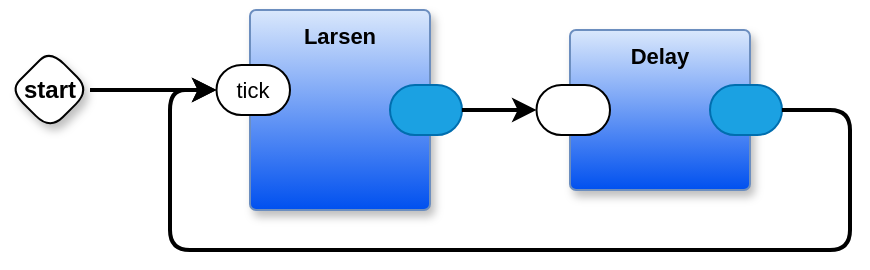 <mxfile version="24.7.5" pages="2">
  <diagram name="main" id="vdV72FHW6scpRiuXRKxx">
    <mxGraphModel dx="1140" dy="707" grid="1" gridSize="10" guides="1" tooltips="1" connect="1" arrows="1" fold="1" page="1" pageScale="1" pageWidth="1100" pageHeight="850" math="0" shadow="0">
      <root>
        <mxCell id="0" />
        <mxCell id="1" parent="0" />
        <mxCell id="z_RlsAV90lugBiamIVYU-6" style="edgeStyle=orthogonalEdgeStyle;rounded=1;orthogonalLoop=1;jettySize=auto;html=1;exitX=1;exitY=0.5;exitDx=0;exitDy=0;exitPerimeter=0;strokeWidth=2;curved=0;entryX=0;entryY=0.5;entryDx=0;entryDy=0;entryPerimeter=0;" parent="1" source="z_RlsAV90lugBiamIVYU-1" target="z_RlsAV90lugBiamIVYU-8" edge="1">
          <mxGeometry relative="1" as="geometry" />
        </mxCell>
        <mxCell id="z_RlsAV90lugBiamIVYU-1" value="start" style="rhombus;whiteSpace=wrap;html=1;rounded=1;fontStyle=1;glass=0;sketch=0;fontSize=12;points=[[0,0.5,0,0,0],[0.5,0,0,0,0],[0.5,1,0,0,0],[1,0.5,0,0,0]];shadow=1;fontFamily=Helvetica;fontColor=default;" parent="1" vertex="1">
          <mxGeometry x="40" y="120" width="40" height="40" as="geometry" />
        </mxCell>
        <mxCell id="z_RlsAV90lugBiamIVYU-2" value="Delay" style="rounded=1;whiteSpace=wrap;html=1;container=1;recursiveResize=0;verticalAlign=top;arcSize=6;fontStyle=1;autosize=0;points=[];absoluteArcSize=1;shadow=1;strokeColor=#6c8ebf;fillColor=#dae8fc;fontFamily=Helvetica;fontSize=11;gradientColor=#0050EF;fontColor=default;" parent="1" vertex="1">
          <mxGeometry x="320" y="110" width="90" height="80" as="geometry">
            <mxRectangle x="-98" y="-1230" width="99" height="26" as="alternateBounds" />
          </mxGeometry>
        </mxCell>
        <mxCell id="z_RlsAV90lugBiamIVYU-3" value="" style="rounded=1;whiteSpace=wrap;html=1;sketch=0;points=[[0,0.5,0,0,0],[1,0.5,0,0,0]];arcSize=50;fontFamily=Helvetica;fontSize=11;fontColor=default;" parent="z_RlsAV90lugBiamIVYU-2" vertex="1">
          <mxGeometry x="-16.75" y="27.5" width="36.75" height="25" as="geometry" />
        </mxCell>
        <mxCell id="z_RlsAV90lugBiamIVYU-4" value="" style="rounded=1;whiteSpace=wrap;html=1;sketch=0;points=[[0,0.5,0,0,0],[1,0.5,0,0,0]];fillColor=#1ba1e2;fontColor=#ffffff;strokeColor=#006EAF;arcSize=50;fontFamily=Helvetica;fontSize=11;" parent="z_RlsAV90lugBiamIVYU-2" vertex="1">
          <mxGeometry x="70" y="27.5" width="36" height="25" as="geometry" />
        </mxCell>
        <mxCell id="z_RlsAV90lugBiamIVYU-7" value="Larsen" style="rounded=1;whiteSpace=wrap;html=1;container=1;recursiveResize=0;verticalAlign=top;arcSize=6;fontStyle=1;autosize=0;points=[];absoluteArcSize=1;shadow=1;strokeColor=#6c8ebf;fillColor=#dae8fc;fontFamily=Helvetica;fontSize=11;gradientColor=#0050EF;fontColor=default;" parent="1" vertex="1">
          <mxGeometry x="160" y="100" width="90" height="100" as="geometry">
            <mxRectangle x="-98" y="-1230" width="99" height="26" as="alternateBounds" />
          </mxGeometry>
        </mxCell>
        <mxCell id="z_RlsAV90lugBiamIVYU-8" value="tick" style="rounded=1;whiteSpace=wrap;html=1;sketch=0;points=[[0,0.5,0,0,0],[1,0.5,0,0,0]];arcSize=50;fontFamily=Helvetica;fontSize=11;fontColor=default;" parent="z_RlsAV90lugBiamIVYU-7" vertex="1">
          <mxGeometry x="-16.75" y="27.5" width="36.75" height="25" as="geometry" />
        </mxCell>
        <mxCell id="9XuPy-yzw9BXAMB755ca-12" value="" style="rounded=1;whiteSpace=wrap;html=1;sketch=0;points=[[0,0.5,0,0,0],[1,0.5,0,0,0]];fillColor=#1ba1e2;fontColor=#ffffff;strokeColor=#006EAF;arcSize=50;fontFamily=Helvetica;fontSize=11;" vertex="1" parent="z_RlsAV90lugBiamIVYU-7">
          <mxGeometry x="70" y="37.5" width="36" height="25" as="geometry" />
        </mxCell>
        <mxCell id="z_RlsAV90lugBiamIVYU-11" style="edgeStyle=orthogonalEdgeStyle;rounded=1;orthogonalLoop=1;jettySize=auto;html=1;exitX=1;exitY=0.5;exitDx=0;exitDy=0;exitPerimeter=0;strokeWidth=2;curved=0;" parent="1" source="z_RlsAV90lugBiamIVYU-4" target="z_RlsAV90lugBiamIVYU-8" edge="1">
          <mxGeometry relative="1" as="geometry">
            <Array as="points">
              <mxPoint x="460" y="150" />
              <mxPoint x="460" y="220" />
              <mxPoint x="120" y="220" />
              <mxPoint x="120" y="140" />
            </Array>
          </mxGeometry>
        </mxCell>
        <mxCell id="ZWu5ie66i4GKL29yOKYd-1" style="edgeStyle=orthogonalEdgeStyle;rounded=1;orthogonalLoop=1;jettySize=auto;html=1;exitX=1;exitY=0.5;exitDx=0;exitDy=0;exitPerimeter=0;entryX=0;entryY=0.5;entryDx=0;entryDy=0;entryPerimeter=0;curved=0;strokeWidth=2;" edge="1" parent="1" source="9XuPy-yzw9BXAMB755ca-12" target="z_RlsAV90lugBiamIVYU-3">
          <mxGeometry relative="1" as="geometry" />
        </mxCell>
      </root>
    </mxGraphModel>
  </diagram>
  <diagram name="Larsen" id="JZWW65h0xSYiLv_BeMSM">
    <mxGraphModel dx="1140" dy="707" grid="1" gridSize="10" guides="1" tooltips="1" connect="1" arrows="1" fold="1" page="1" pageScale="1" pageWidth="1100" pageHeight="850" math="0" shadow="0">
      <root>
        <mxCell id="q5L2Nz16qo5Y1Yb_iNLw-0" />
        <mxCell id="q5L2Nz16qo5Y1Yb_iNLw-1" parent="q5L2Nz16qo5Y1Yb_iNLw-0" />
        <mxCell id="q5L2Nz16qo5Y1Yb_iNLw-2" style="edgeStyle=orthogonalEdgeStyle;rounded=1;orthogonalLoop=1;jettySize=auto;html=1;exitX=1;exitY=0.5;exitDx=0;exitDy=0;exitPerimeter=0;strokeWidth=2;curved=0;entryX=0;entryY=0.5;entryDx=0;entryDy=0;entryPerimeter=0;" edge="1" parent="q5L2Nz16qo5Y1Yb_iNLw-1" source="q5L2Nz16qo5Y1Yb_iNLw-3" target="q5L2Nz16qo5Y1Yb_iNLw-10">
          <mxGeometry relative="1" as="geometry">
            <mxPoint x="143.25" y="140" as="targetPoint" />
          </mxGeometry>
        </mxCell>
        <mxCell id="q5L2Nz16qo5Y1Yb_iNLw-3" value="tick" style="rhombus;whiteSpace=wrap;html=1;rounded=1;fontStyle=1;glass=0;sketch=0;fontSize=12;points=[[0,0.5,0,0,0],[0.5,0,0,0,0],[0.5,1,0,0,0],[1,0.5,0,0,0]];shadow=1;fontFamily=Helvetica;fontColor=default;" vertex="1" parent="q5L2Nz16qo5Y1Yb_iNLw-1">
          <mxGeometry x="40" y="120" width="40" height="40" as="geometry" />
        </mxCell>
        <mxCell id="q5L2Nz16qo5Y1Yb_iNLw-9" value="Count" style="rounded=1;whiteSpace=wrap;html=1;container=1;recursiveResize=0;verticalAlign=top;arcSize=6;fontStyle=1;autosize=0;points=[];absoluteArcSize=1;shadow=1;strokeColor=#6c8ebf;fillColor=#dae8fc;fontFamily=Helvetica;fontSize=11;gradientColor=#0050EF;fontColor=default;" vertex="1" parent="q5L2Nz16qo5Y1Yb_iNLw-1">
          <mxGeometry x="360" y="100" width="90" height="100" as="geometry">
            <mxRectangle x="-98" y="-1230" width="99" height="26" as="alternateBounds" />
          </mxGeometry>
        </mxCell>
        <mxCell id="q5L2Nz16qo5Y1Yb_iNLw-10" value="adv" style="rounded=1;whiteSpace=wrap;html=1;sketch=0;points=[[0,0.5,0,0,0],[1,0.5,0,0,0]];arcSize=50;fontFamily=Helvetica;fontSize=11;fontColor=default;" vertex="1" parent="q5L2Nz16qo5Y1Yb_iNLw-9">
          <mxGeometry x="-16.75" y="27.5" width="36.75" height="25" as="geometry" />
        </mxCell>
        <mxCell id="q5L2Nz16qo5Y1Yb_iNLw-11" value="" style="rounded=1;whiteSpace=wrap;html=1;sketch=0;points=[[0,0.5,0,0,0],[1,0.5,0,0,0]];fillColor=#1ba1e2;fontColor=#ffffff;strokeColor=#006EAF;arcSize=50;fontFamily=Helvetica;fontSize=11;" vertex="1" parent="q5L2Nz16qo5Y1Yb_iNLw-9">
          <mxGeometry x="70" y="27.5" width="36" height="25" as="geometry" />
        </mxCell>
        <mxCell id="q5L2Nz16qo5Y1Yb_iNLw-12" value="rev" style="rounded=1;whiteSpace=wrap;html=1;sketch=0;points=[[0,0.5,0,0,0],[1,0.5,0,0,0]];arcSize=50;fontFamily=Helvetica;fontSize=11;fontColor=default;" vertex="1" parent="q5L2Nz16qo5Y1Yb_iNLw-9">
          <mxGeometry x="-16.75" y="60" width="36.75" height="25" as="geometry" />
        </mxCell>
        <mxCell id="q5L2Nz16qo5Y1Yb_iNLw-14" value="Reverser" style="rounded=1;whiteSpace=wrap;html=1;container=1;recursiveResize=0;verticalAlign=top;arcSize=6;fontStyle=1;autosize=0;points=[];absoluteArcSize=1;shadow=1;strokeColor=#6c8ebf;fillColor=#dae8fc;fontFamily=Helvetica;fontSize=11;gradientColor=#0050EF;fontColor=default;" vertex="1" parent="q5L2Nz16qo5Y1Yb_iNLw-1">
          <mxGeometry x="360" y="280" width="106.75" height="90" as="geometry">
            <mxRectangle x="-98" y="-1230" width="99" height="26" as="alternateBounds" />
          </mxGeometry>
        </mxCell>
        <mxCell id="q5L2Nz16qo5Y1Yb_iNLw-15" value="J" style="rounded=1;whiteSpace=wrap;html=1;sketch=0;points=[[0,0.5,0,0,0],[1,0.5,0,0,0]];arcSize=50;fontFamily=Helvetica;fontSize=11;fontColor=default;" vertex="1" parent="q5L2Nz16qo5Y1Yb_iNLw-14">
          <mxGeometry x="70" y="27.5" width="36.75" height="25" as="geometry" />
        </mxCell>
        <mxCell id="q5L2Nz16qo5Y1Yb_iNLw-16" value="" style="rounded=1;whiteSpace=wrap;html=1;sketch=0;points=[[0,0.5,0,0,0],[1,0.5,0,0,0]];fillColor=#1ba1e2;fontColor=#ffffff;strokeColor=#006EAF;arcSize=50;fontFamily=Helvetica;fontSize=11;" vertex="1" parent="q5L2Nz16qo5Y1Yb_iNLw-14">
          <mxGeometry x="-10" y="27.5" width="36" height="25" as="geometry" />
        </mxCell>
        <mxCell id="q5L2Nz16qo5Y1Yb_iNLw-17" value="K" style="rounded=1;whiteSpace=wrap;html=1;sketch=0;points=[[0,0.5,0,0,0],[1,0.5,0,0,0]];arcSize=50;fontFamily=Helvetica;fontSize=11;fontColor=default;" vertex="1" parent="q5L2Nz16qo5Y1Yb_iNLw-14">
          <mxGeometry x="70" y="55" width="36.75" height="25" as="geometry" />
        </mxCell>
        <mxCell id="q5L2Nz16qo5Y1Yb_iNLw-18" style="edgeStyle=orthogonalEdgeStyle;rounded=1;orthogonalLoop=1;jettySize=auto;html=1;exitX=0;exitY=0.5;exitDx=0;exitDy=0;exitPerimeter=0;entryX=0;entryY=0.5;entryDx=0;entryDy=0;entryPerimeter=0;curved=0;strokeWidth=2;" edge="1" parent="q5L2Nz16qo5Y1Yb_iNLw-1" source="q5L2Nz16qo5Y1Yb_iNLw-16" target="q5L2Nz16qo5Y1Yb_iNLw-12">
          <mxGeometry relative="1" as="geometry">
            <Array as="points">
              <mxPoint x="310" y="320" />
              <mxPoint x="310" y="173" />
            </Array>
          </mxGeometry>
        </mxCell>
        <mxCell id="q5L2Nz16qo5Y1Yb_iNLw-19" value="Decode" style="rounded=1;whiteSpace=wrap;html=1;container=1;recursiveResize=0;verticalAlign=top;arcSize=6;fontStyle=1;autosize=0;points=[];absoluteArcSize=1;shadow=1;strokeColor=#6c8ebf;fillColor=#dae8fc;fontFamily=Helvetica;fontSize=11;gradientColor=#0050EF;fontColor=default;" vertex="1" parent="q5L2Nz16qo5Y1Yb_iNLw-1">
          <mxGeometry x="530" y="100" width="480" height="127.5" as="geometry">
            <mxRectangle x="-98" y="-1230" width="99" height="26" as="alternateBounds" />
          </mxGeometry>
        </mxCell>
        <mxCell id="q5L2Nz16qo5Y1Yb_iNLw-20" value="N" style="rounded=1;whiteSpace=wrap;html=1;sketch=0;points=[[0,0.5,0,0,0],[1,0.5,0,0,0]];arcSize=50;fontFamily=Helvetica;fontSize=11;fontColor=default;" vertex="1" parent="q5L2Nz16qo5Y1Yb_iNLw-19">
          <mxGeometry x="-16.75" y="27.5" width="36.75" height="25" as="geometry" />
        </mxCell>
        <mxCell id="q5L2Nz16qo5Y1Yb_iNLw-21" value="8" style="rounded=1;whiteSpace=wrap;html=1;sketch=0;points=[[0,0.5,0,0,0],[1,0.5,0,0,0]];fillColor=#1ba1e2;fontColor=#ffffff;strokeColor=#006EAF;arcSize=50;fontFamily=Helvetica;fontSize=11;" vertex="1" parent="q5L2Nz16qo5Y1Yb_iNLw-19">
          <mxGeometry x="388" y="100" width="36" height="25" as="geometry" />
        </mxCell>
        <mxCell id="q5L2Nz16qo5Y1Yb_iNLw-22" value="9" style="rounded=1;whiteSpace=wrap;html=1;sketch=0;points=[[0,0.5,0,0,0],[1,0.5,0,0,0]];fillColor=#1ba1e2;fontColor=#ffffff;strokeColor=#006EAF;arcSize=50;fontFamily=Helvetica;fontSize=11;" vertex="1" parent="q5L2Nz16qo5Y1Yb_iNLw-19">
          <mxGeometry x="430" y="100" width="36" height="25" as="geometry" />
        </mxCell>
        <mxCell id="q5L2Nz16qo5Y1Yb_iNLw-23" value="7" style="rounded=1;whiteSpace=wrap;html=1;sketch=0;points=[[0,0.5,0,0,0],[1,0.5,0,0,0]];fillColor=#1ba1e2;fontColor=#ffffff;strokeColor=#006EAF;arcSize=50;fontFamily=Helvetica;fontSize=11;" vertex="1" parent="q5L2Nz16qo5Y1Yb_iNLw-19">
          <mxGeometry x="340" y="100" width="36" height="25" as="geometry" />
        </mxCell>
        <mxCell id="q5L2Nz16qo5Y1Yb_iNLw-24" value="6" style="rounded=1;whiteSpace=wrap;html=1;sketch=0;points=[[0,0.5,0,0,0],[1,0.5,0,0,0]];fillColor=#1ba1e2;fontColor=#ffffff;strokeColor=#006EAF;arcSize=50;fontFamily=Helvetica;fontSize=11;" vertex="1" parent="q5L2Nz16qo5Y1Yb_iNLw-19">
          <mxGeometry x="300" y="100" width="36" height="25" as="geometry" />
        </mxCell>
        <mxCell id="q5L2Nz16qo5Y1Yb_iNLw-25" value="5" style="rounded=1;whiteSpace=wrap;html=1;sketch=0;points=[[0,0.5,0,0,0],[1,0.5,0,0,0]];fillColor=#1ba1e2;fontColor=#ffffff;strokeColor=#006EAF;arcSize=50;fontFamily=Helvetica;fontSize=11;" vertex="1" parent="q5L2Nz16qo5Y1Yb_iNLw-19">
          <mxGeometry x="254" y="100" width="36" height="25" as="geometry" />
        </mxCell>
        <mxCell id="q5L2Nz16qo5Y1Yb_iNLw-26" value="4" style="rounded=1;whiteSpace=wrap;html=1;sketch=0;points=[[0,0.5,0,0,0],[1,0.5,0,0,0]];fillColor=#1ba1e2;fontColor=#ffffff;strokeColor=#006EAF;arcSize=50;fontFamily=Helvetica;fontSize=11;" vertex="1" parent="q5L2Nz16qo5Y1Yb_iNLw-19">
          <mxGeometry x="210" y="100" width="36" height="25" as="geometry" />
        </mxCell>
        <mxCell id="q5L2Nz16qo5Y1Yb_iNLw-27" value="3" style="rounded=1;whiteSpace=wrap;html=1;sketch=0;points=[[0,0.5,0,0,0],[1,0.5,0,0,0]];fillColor=#1ba1e2;fontColor=#ffffff;strokeColor=#006EAF;arcSize=50;fontFamily=Helvetica;fontSize=11;" vertex="1" parent="q5L2Nz16qo5Y1Yb_iNLw-19">
          <mxGeometry x="164" y="102.5" width="36" height="25" as="geometry" />
        </mxCell>
        <mxCell id="q5L2Nz16qo5Y1Yb_iNLw-28" value="2" style="rounded=1;whiteSpace=wrap;html=1;sketch=0;points=[[0,0.5,0,0,0],[1,0.5,0,0,0]];fillColor=#1ba1e2;fontColor=#ffffff;strokeColor=#006EAF;arcSize=50;fontFamily=Helvetica;fontSize=11;" vertex="1" parent="q5L2Nz16qo5Y1Yb_iNLw-19">
          <mxGeometry x="120" y="102.5" width="36" height="25" as="geometry" />
        </mxCell>
        <mxCell id="q5L2Nz16qo5Y1Yb_iNLw-29" value="1" style="rounded=1;whiteSpace=wrap;html=1;sketch=0;points=[[0,0.5,0,0,0],[1,0.5,0,0,0]];fillColor=#1ba1e2;fontColor=#ffffff;strokeColor=#006EAF;arcSize=50;fontFamily=Helvetica;fontSize=11;" vertex="1" parent="q5L2Nz16qo5Y1Yb_iNLw-19">
          <mxGeometry x="74" y="102.5" width="36" height="25" as="geometry" />
        </mxCell>
        <mxCell id="q5L2Nz16qo5Y1Yb_iNLw-30" value="0" style="rounded=1;whiteSpace=wrap;html=1;sketch=0;points=[[0,0.5,0,0,0],[1,0.5,0,0,0]];fillColor=#1ba1e2;fontColor=#ffffff;strokeColor=#006EAF;arcSize=50;fontFamily=Helvetica;fontSize=11;" vertex="1" parent="q5L2Nz16qo5Y1Yb_iNLw-19">
          <mxGeometry x="27" y="102.5" width="36" height="25" as="geometry" />
        </mxCell>
        <mxCell id="KNWpLI5fQBY09mSrUuYS-0" value="done" style="rounded=1;whiteSpace=wrap;html=1;sketch=0;points=[[0,0.5,0,0,0],[1,0.5,0,0,0]];fillColor=#1ba1e2;fontColor=#ffffff;strokeColor=#006EAF;arcSize=50;fontFamily=Helvetica;fontSize=11;" vertex="1" parent="q5L2Nz16qo5Y1Yb_iNLw-19">
          <mxGeometry x="460" y="40" width="36" height="25" as="geometry" />
        </mxCell>
        <mxCell id="q5L2Nz16qo5Y1Yb_iNLw-31" style="edgeStyle=orthogonalEdgeStyle;shape=connector;curved=0;rounded=1;orthogonalLoop=1;jettySize=auto;html=1;exitX=1;exitY=0.5;exitDx=0;exitDy=0;exitPerimeter=0;entryX=0;entryY=0.5;entryDx=0;entryDy=0;entryPerimeter=0;strokeColor=default;strokeWidth=2;align=center;verticalAlign=middle;fontFamily=Helvetica;fontSize=11;fontColor=default;labelBackgroundColor=default;endArrow=classic;" edge="1" parent="q5L2Nz16qo5Y1Yb_iNLw-1" source="q5L2Nz16qo5Y1Yb_iNLw-11" target="q5L2Nz16qo5Y1Yb_iNLw-20">
          <mxGeometry relative="1" as="geometry" />
        </mxCell>
        <mxCell id="q5L2Nz16qo5Y1Yb_iNLw-32" style="edgeStyle=orthogonalEdgeStyle;shape=connector;curved=0;rounded=1;orthogonalLoop=1;jettySize=auto;html=1;entryX=1;entryY=0.5;entryDx=0;entryDy=0;entryPerimeter=0;strokeColor=default;strokeWidth=2;align=center;verticalAlign=middle;fontFamily=Helvetica;fontSize=11;fontColor=default;labelBackgroundColor=default;endArrow=classic;exitX=0.528;exitY=0.92;exitDx=0;exitDy=0;exitPerimeter=0;" edge="1" parent="q5L2Nz16qo5Y1Yb_iNLw-1" source="q5L2Nz16qo5Y1Yb_iNLw-30" target="q5L2Nz16qo5Y1Yb_iNLw-15">
          <mxGeometry relative="1" as="geometry">
            <Array as="points">
              <mxPoint x="576" y="320" />
            </Array>
          </mxGeometry>
        </mxCell>
        <mxCell id="q5L2Nz16qo5Y1Yb_iNLw-33" style="edgeStyle=orthogonalEdgeStyle;shape=connector;curved=0;rounded=1;orthogonalLoop=1;jettySize=auto;html=1;entryX=1;entryY=0.5;entryDx=0;entryDy=0;entryPerimeter=0;strokeColor=default;strokeWidth=2;align=center;verticalAlign=middle;fontFamily=Helvetica;fontSize=11;fontColor=default;labelBackgroundColor=default;endArrow=classic;exitX=0.528;exitY=1.04;exitDx=0;exitDy=0;exitPerimeter=0;" edge="1" parent="q5L2Nz16qo5Y1Yb_iNLw-1" source="q5L2Nz16qo5Y1Yb_iNLw-22" target="q5L2Nz16qo5Y1Yb_iNLw-17">
          <mxGeometry relative="1" as="geometry" />
        </mxCell>
        <mxCell id="q5L2Nz16qo5Y1Yb_iNLw-34" value="👀" style="rounded=1;sketch=0;container=1;recursiveResize=0;verticalAlign=bottom;arcSize=6;fontStyle=0;autosize=0;points=[];absoluteArcSize=1;shadow=0;strokeColor=#d79b00;fillColor=#FFFFFF;fontFamily=Helvetica;fontSize=11;dashed=1;opacity=30;align=right;gradientColor=#EA6B66;fontColor=default;labelBackgroundColor=none;" vertex="1" parent="q5L2Nz16qo5Y1Yb_iNLw-1">
          <mxGeometry x="1050" y="400" width="40" height="50" as="geometry">
            <mxRectangle x="-98" y="-1230" width="99" height="26" as="alternateBounds" />
          </mxGeometry>
        </mxCell>
        <mxCell id="q5L2Nz16qo5Y1Yb_iNLw-35" value="" style="rounded=1;whiteSpace=wrap;html=1;sketch=0;points=[[0,0.5,0,0,0],[1,0.5,0,0,0]];arcSize=50;fontFamily=Helvetica;fontSize=11;fontColor=default;dashed=1;textOpacity=50;opacity=30;fontStyle=0;labelBackgroundColor=default;" vertex="1" parent="q5L2Nz16qo5Y1Yb_iNLw-34">
          <mxGeometry x="-12" y="12.5" width="39.25" height="25" as="geometry" />
        </mxCell>
        <mxCell id="q5L2Nz16qo5Y1Yb_iNLw-36" style="edgeStyle=orthogonalEdgeStyle;shape=connector;curved=0;rounded=1;orthogonalLoop=1;jettySize=auto;html=1;entryX=0;entryY=0.5;entryDx=0;entryDy=0;entryPerimeter=0;strokeColor=default;strokeWidth=1;align=center;verticalAlign=middle;fontFamily=Helvetica;fontSize=11;fontColor=default;labelBackgroundColor=default;endArrow=classic;exitX=0.528;exitY=0.88;exitDx=0;exitDy=0;exitPerimeter=0;dashed=1;dashPattern=1 4;" edge="1" parent="q5L2Nz16qo5Y1Yb_iNLw-1" source="q5L2Nz16qo5Y1Yb_iNLw-22" target="q5L2Nz16qo5Y1Yb_iNLw-35">
          <mxGeometry relative="1" as="geometry">
            <Array as="points">
              <mxPoint x="979" y="425" />
            </Array>
          </mxGeometry>
        </mxCell>
        <mxCell id="q5L2Nz16qo5Y1Yb_iNLw-37" value="👀" style="rounded=1;sketch=0;container=1;recursiveResize=0;verticalAlign=bottom;arcSize=6;fontStyle=0;autosize=0;points=[];absoluteArcSize=1;shadow=0;strokeColor=#d79b00;fillColor=#FFFFFF;fontFamily=Helvetica;fontSize=11;dashed=1;opacity=30;align=right;gradientColor=#EA6B66;fontColor=default;labelBackgroundColor=none;" vertex="1" parent="q5L2Nz16qo5Y1Yb_iNLw-1">
          <mxGeometry x="1000" y="440" width="40" height="50" as="geometry">
            <mxRectangle x="-98" y="-1230" width="99" height="26" as="alternateBounds" />
          </mxGeometry>
        </mxCell>
        <mxCell id="q5L2Nz16qo5Y1Yb_iNLw-38" value="" style="rounded=1;whiteSpace=wrap;html=1;sketch=0;points=[[0,0.5,0,0,0],[1,0.5,0,0,0]];arcSize=50;fontFamily=Helvetica;fontSize=11;fontColor=default;dashed=1;textOpacity=50;opacity=30;fontStyle=0;labelBackgroundColor=default;" vertex="1" parent="q5L2Nz16qo5Y1Yb_iNLw-37">
          <mxGeometry x="-12" y="12.5" width="39.25" height="25" as="geometry" />
        </mxCell>
        <mxCell id="q5L2Nz16qo5Y1Yb_iNLw-39" value="👀" style="rounded=1;sketch=0;container=1;recursiveResize=0;verticalAlign=bottom;arcSize=6;fontStyle=0;autosize=0;points=[];absoluteArcSize=1;shadow=0;strokeColor=#d79b00;fillColor=#FFFFFF;fontFamily=Helvetica;fontSize=11;dashed=1;opacity=30;align=right;gradientColor=#EA6B66;fontColor=default;labelBackgroundColor=none;" vertex="1" parent="q5L2Nz16qo5Y1Yb_iNLw-1">
          <mxGeometry x="950" y="480" width="40" height="50" as="geometry">
            <mxRectangle x="-98" y="-1230" width="99" height="26" as="alternateBounds" />
          </mxGeometry>
        </mxCell>
        <mxCell id="q5L2Nz16qo5Y1Yb_iNLw-40" value="" style="rounded=1;whiteSpace=wrap;html=1;sketch=0;points=[[0,0.5,0,0,0],[1,0.5,0,0,0]];arcSize=50;fontFamily=Helvetica;fontSize=11;fontColor=default;dashed=1;textOpacity=50;opacity=30;fontStyle=0;labelBackgroundColor=default;" vertex="1" parent="q5L2Nz16qo5Y1Yb_iNLw-39">
          <mxGeometry x="-12" y="12.5" width="39.25" height="25" as="geometry" />
        </mxCell>
        <mxCell id="q5L2Nz16qo5Y1Yb_iNLw-41" value="👀" style="rounded=1;sketch=0;container=1;recursiveResize=0;verticalAlign=bottom;arcSize=6;fontStyle=0;autosize=0;points=[];absoluteArcSize=1;shadow=0;strokeColor=#d79b00;fillColor=#FFFFFF;fontFamily=Helvetica;fontSize=11;dashed=1;opacity=30;align=right;gradientColor=#EA6B66;fontColor=default;labelBackgroundColor=none;" vertex="1" parent="q5L2Nz16qo5Y1Yb_iNLw-1">
          <mxGeometry x="900" y="520" width="40" height="50" as="geometry">
            <mxRectangle x="-98" y="-1230" width="99" height="26" as="alternateBounds" />
          </mxGeometry>
        </mxCell>
        <mxCell id="q5L2Nz16qo5Y1Yb_iNLw-42" value="" style="rounded=1;whiteSpace=wrap;html=1;sketch=0;points=[[0,0.5,0,0,0],[1,0.5,0,0,0]];arcSize=50;fontFamily=Helvetica;fontSize=11;fontColor=default;dashed=1;textOpacity=50;opacity=30;fontStyle=0;labelBackgroundColor=default;" vertex="1" parent="q5L2Nz16qo5Y1Yb_iNLw-41">
          <mxGeometry x="-12" y="12.5" width="39.25" height="25" as="geometry" />
        </mxCell>
        <mxCell id="q5L2Nz16qo5Y1Yb_iNLw-43" value="👀" style="rounded=1;sketch=0;container=1;recursiveResize=0;verticalAlign=bottom;arcSize=6;fontStyle=0;autosize=0;points=[];absoluteArcSize=1;shadow=0;strokeColor=#d79b00;fillColor=#FFFFFF;fontFamily=Helvetica;fontSize=11;dashed=1;opacity=30;align=right;gradientColor=#EA6B66;fontColor=default;labelBackgroundColor=none;" vertex="1" parent="q5L2Nz16qo5Y1Yb_iNLw-1">
          <mxGeometry x="840" y="550" width="40" height="50" as="geometry">
            <mxRectangle x="-98" y="-1230" width="99" height="26" as="alternateBounds" />
          </mxGeometry>
        </mxCell>
        <mxCell id="q5L2Nz16qo5Y1Yb_iNLw-44" value="" style="rounded=1;whiteSpace=wrap;html=1;sketch=0;points=[[0,0.5,0,0,0],[1,0.5,0,0,0]];arcSize=50;fontFamily=Helvetica;fontSize=11;fontColor=default;dashed=1;textOpacity=50;opacity=30;fontStyle=0;labelBackgroundColor=default;" vertex="1" parent="q5L2Nz16qo5Y1Yb_iNLw-43">
          <mxGeometry x="-12" y="12.5" width="39.25" height="25" as="geometry" />
        </mxCell>
        <mxCell id="q5L2Nz16qo5Y1Yb_iNLw-45" value="👀" style="rounded=1;sketch=0;container=1;recursiveResize=0;verticalAlign=bottom;arcSize=6;fontStyle=0;autosize=0;points=[];absoluteArcSize=1;shadow=0;strokeColor=#d79b00;fillColor=#FFFFFF;fontFamily=Helvetica;fontSize=11;dashed=1;opacity=30;align=left;gradientColor=#EA6B66;fontColor=default;labelBackgroundColor=none;" vertex="1" parent="q5L2Nz16qo5Y1Yb_iNLw-1">
          <mxGeometry x="490" y="400" width="40" height="50" as="geometry">
            <mxRectangle x="-98" y="-1230" width="99" height="26" as="alternateBounds" />
          </mxGeometry>
        </mxCell>
        <mxCell id="q5L2Nz16qo5Y1Yb_iNLw-46" value="" style="rounded=1;whiteSpace=wrap;html=1;sketch=0;points=[[0,0.5,0,0,0],[1,0.5,0,0,0]];arcSize=50;fontFamily=Helvetica;fontSize=11;fontColor=default;dashed=1;textOpacity=50;opacity=30;fontStyle=0;labelBackgroundColor=default;" vertex="1" parent="q5L2Nz16qo5Y1Yb_iNLw-45">
          <mxGeometry x="10.75" y="13" width="39.25" height="25" as="geometry" />
        </mxCell>
        <mxCell id="q5L2Nz16qo5Y1Yb_iNLw-47" style="edgeStyle=orthogonalEdgeStyle;shape=connector;curved=0;rounded=1;orthogonalLoop=1;jettySize=auto;html=1;entryX=0;entryY=0.5;entryDx=0;entryDy=0;entryPerimeter=0;dashed=1;dashPattern=1 4;strokeColor=default;strokeWidth=1;align=center;verticalAlign=middle;fontFamily=Helvetica;fontSize=11;fontColor=default;labelBackgroundColor=default;endArrow=classic;" edge="1" parent="q5L2Nz16qo5Y1Yb_iNLw-1" source="q5L2Nz16qo5Y1Yb_iNLw-21" target="q5L2Nz16qo5Y1Yb_iNLw-38">
          <mxGeometry relative="1" as="geometry">
            <Array as="points">
              <mxPoint x="940" y="465" />
            </Array>
          </mxGeometry>
        </mxCell>
        <mxCell id="q5L2Nz16qo5Y1Yb_iNLw-48" style="edgeStyle=orthogonalEdgeStyle;shape=connector;curved=0;rounded=1;orthogonalLoop=1;jettySize=auto;html=1;entryX=0;entryY=0.5;entryDx=0;entryDy=0;entryPerimeter=0;dashed=1;dashPattern=1 4;strokeColor=default;strokeWidth=1;align=center;verticalAlign=middle;fontFamily=Helvetica;fontSize=11;fontColor=default;labelBackgroundColor=default;endArrow=classic;" edge="1" parent="q5L2Nz16qo5Y1Yb_iNLw-1" source="q5L2Nz16qo5Y1Yb_iNLw-23" target="q5L2Nz16qo5Y1Yb_iNLw-40">
          <mxGeometry relative="1" as="geometry">
            <Array as="points">
              <mxPoint x="890" y="505" />
            </Array>
          </mxGeometry>
        </mxCell>
        <mxCell id="q5L2Nz16qo5Y1Yb_iNLw-49" style="edgeStyle=orthogonalEdgeStyle;shape=connector;curved=0;rounded=1;orthogonalLoop=1;jettySize=auto;html=1;entryX=0;entryY=0.5;entryDx=0;entryDy=0;entryPerimeter=0;dashed=1;dashPattern=1 4;strokeColor=default;strokeWidth=1;align=center;verticalAlign=middle;fontFamily=Helvetica;fontSize=11;fontColor=default;labelBackgroundColor=default;endArrow=classic;" edge="1" parent="q5L2Nz16qo5Y1Yb_iNLw-1" source="q5L2Nz16qo5Y1Yb_iNLw-24" target="q5L2Nz16qo5Y1Yb_iNLw-42">
          <mxGeometry relative="1" as="geometry">
            <Array as="points">
              <mxPoint x="850" y="545" />
            </Array>
          </mxGeometry>
        </mxCell>
        <mxCell id="q5L2Nz16qo5Y1Yb_iNLw-50" style="edgeStyle=orthogonalEdgeStyle;shape=connector;curved=0;rounded=1;orthogonalLoop=1;jettySize=auto;html=1;entryX=0;entryY=0.5;entryDx=0;entryDy=0;entryPerimeter=0;dashed=1;dashPattern=1 4;strokeColor=default;strokeWidth=1;align=center;verticalAlign=middle;fontFamily=Helvetica;fontSize=11;fontColor=default;labelBackgroundColor=default;endArrow=classic;" edge="1" parent="q5L2Nz16qo5Y1Yb_iNLw-1" source="q5L2Nz16qo5Y1Yb_iNLw-25" target="q5L2Nz16qo5Y1Yb_iNLw-44">
          <mxGeometry relative="1" as="geometry">
            <Array as="points">
              <mxPoint x="800" y="575" />
            </Array>
          </mxGeometry>
        </mxCell>
        <mxCell id="q5L2Nz16qo5Y1Yb_iNLw-51" value="👀" style="rounded=1;sketch=0;container=1;recursiveResize=0;verticalAlign=bottom;arcSize=6;fontStyle=0;autosize=0;points=[];absoluteArcSize=1;shadow=0;strokeColor=#d79b00;fillColor=#FFFFFF;fontFamily=Helvetica;fontSize=11;dashed=1;opacity=30;align=left;gradientColor=#EA6B66;fontColor=default;labelBackgroundColor=none;" vertex="1" parent="q5L2Nz16qo5Y1Yb_iNLw-1">
          <mxGeometry x="540" y="440" width="40" height="50" as="geometry">
            <mxRectangle x="-98" y="-1230" width="99" height="26" as="alternateBounds" />
          </mxGeometry>
        </mxCell>
        <mxCell id="q5L2Nz16qo5Y1Yb_iNLw-52" value="" style="rounded=1;whiteSpace=wrap;html=1;sketch=0;points=[[0,0.5,0,0,0],[1,0.5,0,0,0]];arcSize=50;fontFamily=Helvetica;fontSize=11;fontColor=default;dashed=1;textOpacity=50;opacity=30;fontStyle=0;labelBackgroundColor=default;" vertex="1" parent="q5L2Nz16qo5Y1Yb_iNLw-51">
          <mxGeometry x="10.75" y="13" width="39.25" height="25" as="geometry" />
        </mxCell>
        <mxCell id="q5L2Nz16qo5Y1Yb_iNLw-53" value="👀" style="rounded=1;sketch=0;container=1;recursiveResize=0;verticalAlign=bottom;arcSize=6;fontStyle=0;autosize=0;points=[];absoluteArcSize=1;shadow=0;strokeColor=#d79b00;fillColor=#FFFFFF;fontFamily=Helvetica;fontSize=11;dashed=1;opacity=30;align=left;gradientColor=#EA6B66;fontColor=default;labelBackgroundColor=none;" vertex="1" parent="q5L2Nz16qo5Y1Yb_iNLw-1">
          <mxGeometry x="586" y="470" width="40" height="50" as="geometry">
            <mxRectangle x="-98" y="-1230" width="99" height="26" as="alternateBounds" />
          </mxGeometry>
        </mxCell>
        <mxCell id="q5L2Nz16qo5Y1Yb_iNLw-54" value="" style="rounded=1;whiteSpace=wrap;html=1;sketch=0;points=[[0,0.5,0,0,0],[1,0.5,0,0,0]];arcSize=50;fontFamily=Helvetica;fontSize=11;fontColor=default;dashed=1;textOpacity=50;opacity=30;fontStyle=0;labelBackgroundColor=default;" vertex="1" parent="q5L2Nz16qo5Y1Yb_iNLw-53">
          <mxGeometry x="10.75" y="13" width="39.25" height="25" as="geometry" />
        </mxCell>
        <mxCell id="q5L2Nz16qo5Y1Yb_iNLw-55" value="👀" style="rounded=1;sketch=0;container=1;recursiveResize=0;verticalAlign=bottom;arcSize=6;fontStyle=0;autosize=0;points=[];absoluteArcSize=1;shadow=0;strokeColor=#d79b00;fillColor=#FFFFFF;fontFamily=Helvetica;fontSize=11;dashed=1;opacity=30;align=left;gradientColor=#EA6B66;fontColor=default;labelBackgroundColor=none;" vertex="1" parent="q5L2Nz16qo5Y1Yb_iNLw-1">
          <mxGeometry x="636" y="510" width="40" height="50" as="geometry">
            <mxRectangle x="-98" y="-1230" width="99" height="26" as="alternateBounds" />
          </mxGeometry>
        </mxCell>
        <mxCell id="q5L2Nz16qo5Y1Yb_iNLw-56" value="" style="rounded=1;whiteSpace=wrap;html=1;sketch=0;points=[[0,0.5,0,0,0],[1,0.5,0,0,0]];arcSize=50;fontFamily=Helvetica;fontSize=11;fontColor=default;dashed=1;textOpacity=50;opacity=30;fontStyle=0;labelBackgroundColor=default;" vertex="1" parent="q5L2Nz16qo5Y1Yb_iNLw-55">
          <mxGeometry x="10.75" y="13" width="39.25" height="25" as="geometry" />
        </mxCell>
        <mxCell id="q5L2Nz16qo5Y1Yb_iNLw-57" value="👀" style="rounded=1;sketch=0;container=1;recursiveResize=0;verticalAlign=bottom;arcSize=6;fontStyle=0;autosize=0;points=[];absoluteArcSize=1;shadow=0;strokeColor=#d79b00;fillColor=#FFFFFF;fontFamily=Helvetica;fontSize=11;dashed=1;opacity=30;align=left;gradientColor=#EA6B66;fontColor=default;labelBackgroundColor=none;" vertex="1" parent="q5L2Nz16qo5Y1Yb_iNLw-1">
          <mxGeometry x="686" y="550" width="40" height="50" as="geometry">
            <mxRectangle x="-98" y="-1230" width="99" height="26" as="alternateBounds" />
          </mxGeometry>
        </mxCell>
        <mxCell id="q5L2Nz16qo5Y1Yb_iNLw-58" value="" style="rounded=1;whiteSpace=wrap;html=1;sketch=0;points=[[0,0.5,0,0,0],[1,0.5,0,0,0]];arcSize=50;fontFamily=Helvetica;fontSize=11;fontColor=default;dashed=1;textOpacity=50;opacity=30;fontStyle=0;labelBackgroundColor=default;" vertex="1" parent="q5L2Nz16qo5Y1Yb_iNLw-57">
          <mxGeometry x="10.75" y="13" width="39.25" height="25" as="geometry" />
        </mxCell>
        <mxCell id="q5L2Nz16qo5Y1Yb_iNLw-59" style="edgeStyle=orthogonalEdgeStyle;shape=connector;curved=0;rounded=1;orthogonalLoop=1;jettySize=auto;html=1;entryX=1;entryY=0.5;entryDx=0;entryDy=0;entryPerimeter=0;dashed=1;dashPattern=1 4;strokeColor=default;strokeWidth=1;align=center;verticalAlign=middle;fontFamily=Helvetica;fontSize=11;fontColor=default;labelBackgroundColor=default;endArrow=classic;" edge="1" parent="q5L2Nz16qo5Y1Yb_iNLw-1" source="q5L2Nz16qo5Y1Yb_iNLw-30" target="q5L2Nz16qo5Y1Yb_iNLw-46">
          <mxGeometry relative="1" as="geometry">
            <Array as="points">
              <mxPoint x="575" y="426" />
            </Array>
          </mxGeometry>
        </mxCell>
        <mxCell id="q5L2Nz16qo5Y1Yb_iNLw-60" style="edgeStyle=orthogonalEdgeStyle;shape=connector;curved=0;rounded=1;orthogonalLoop=1;jettySize=auto;html=1;dashed=1;dashPattern=1 4;strokeColor=default;strokeWidth=1;align=center;verticalAlign=middle;fontFamily=Helvetica;fontSize=11;fontColor=default;labelBackgroundColor=default;endArrow=classic;entryX=1;entryY=0.5;entryDx=0;entryDy=0;entryPerimeter=0;" edge="1" parent="q5L2Nz16qo5Y1Yb_iNLw-1" source="q5L2Nz16qo5Y1Yb_iNLw-29" target="q5L2Nz16qo5Y1Yb_iNLw-52">
          <mxGeometry relative="1" as="geometry">
            <Array as="points">
              <mxPoint x="620" y="466" />
              <mxPoint x="610" y="466" />
            </Array>
            <mxPoint x="610" y="430" as="targetPoint" />
          </mxGeometry>
        </mxCell>
        <mxCell id="q5L2Nz16qo5Y1Yb_iNLw-61" style="edgeStyle=orthogonalEdgeStyle;shape=connector;curved=0;rounded=1;orthogonalLoop=1;jettySize=auto;html=1;entryX=1;entryY=0.5;entryDx=0;entryDy=0;entryPerimeter=0;dashed=1;dashPattern=1 4;strokeColor=default;strokeWidth=1;align=center;verticalAlign=middle;fontFamily=Helvetica;fontSize=11;fontColor=default;labelBackgroundColor=default;endArrow=classic;" edge="1" parent="q5L2Nz16qo5Y1Yb_iNLw-1" source="q5L2Nz16qo5Y1Yb_iNLw-28" target="q5L2Nz16qo5Y1Yb_iNLw-54">
          <mxGeometry relative="1" as="geometry">
            <Array as="points">
              <mxPoint x="670" y="496" />
            </Array>
          </mxGeometry>
        </mxCell>
        <mxCell id="q5L2Nz16qo5Y1Yb_iNLw-62" style="edgeStyle=orthogonalEdgeStyle;shape=connector;curved=0;rounded=1;orthogonalLoop=1;jettySize=auto;html=1;entryX=1;entryY=0.5;entryDx=0;entryDy=0;entryPerimeter=0;dashed=1;dashPattern=1 4;strokeColor=default;strokeWidth=1;align=center;verticalAlign=middle;fontFamily=Helvetica;fontSize=11;fontColor=default;labelBackgroundColor=default;endArrow=classic;" edge="1" parent="q5L2Nz16qo5Y1Yb_iNLw-1" source="q5L2Nz16qo5Y1Yb_iNLw-27" target="q5L2Nz16qo5Y1Yb_iNLw-56">
          <mxGeometry relative="1" as="geometry">
            <Array as="points">
              <mxPoint x="710" y="536" />
            </Array>
          </mxGeometry>
        </mxCell>
        <mxCell id="q5L2Nz16qo5Y1Yb_iNLw-63" style="edgeStyle=orthogonalEdgeStyle;shape=connector;curved=0;rounded=1;orthogonalLoop=1;jettySize=auto;html=1;entryX=1;entryY=0.5;entryDx=0;entryDy=0;entryPerimeter=0;dashed=1;dashPattern=1 4;strokeColor=default;strokeWidth=1;align=center;verticalAlign=middle;fontFamily=Helvetica;fontSize=11;fontColor=default;labelBackgroundColor=default;endArrow=classic;" edge="1" parent="q5L2Nz16qo5Y1Yb_iNLw-1" source="q5L2Nz16qo5Y1Yb_iNLw-26" target="q5L2Nz16qo5Y1Yb_iNLw-58">
          <mxGeometry relative="1" as="geometry">
            <Array as="points">
              <mxPoint x="760" y="576" />
            </Array>
          </mxGeometry>
        </mxCell>
        <mxCell id="KNWpLI5fQBY09mSrUuYS-1" value="" style="rhombus;whiteSpace=wrap;html=1;rounded=1;fontStyle=1;glass=0;sketch=0;fontSize=12;points=[[0,0.5,0,0,0],[0.5,0,0,0,0],[0.5,1,0,0,0],[1,0.5,0,0,0]];shadow=1;fillColor=#0050ef;fontColor=#ffffff;strokeColor=#001DBC;fontFamily=Helvetica;strokeWidth=2;" vertex="1" parent="q5L2Nz16qo5Y1Yb_iNLw-1">
          <mxGeometry x="1090" y="132.5" width="40" height="40" as="geometry" />
        </mxCell>
        <mxCell id="KNWpLI5fQBY09mSrUuYS-2" style="edgeStyle=orthogonalEdgeStyle;rounded=1;orthogonalLoop=1;jettySize=auto;html=1;exitX=1;exitY=0.5;exitDx=0;exitDy=0;exitPerimeter=0;strokeWidth=2;curved=0;" edge="1" parent="q5L2Nz16qo5Y1Yb_iNLw-1" source="KNWpLI5fQBY09mSrUuYS-0" target="KNWpLI5fQBY09mSrUuYS-1">
          <mxGeometry relative="1" as="geometry" />
        </mxCell>
      </root>
    </mxGraphModel>
  </diagram>
</mxfile>
